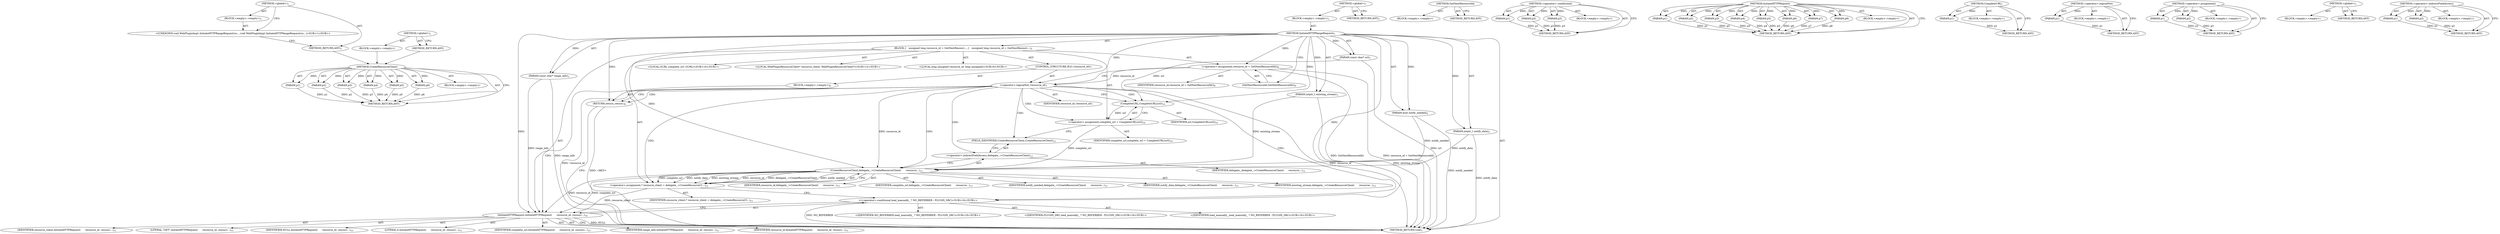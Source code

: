 digraph "&lt;global&gt;" {
vulnerable_100 [label=<(METHOD,CreateResourceClient)>];
vulnerable_101 [label=<(PARAM,p1)>];
vulnerable_102 [label=<(PARAM,p2)>];
vulnerable_103 [label=<(PARAM,p3)>];
vulnerable_104 [label=<(PARAM,p4)>];
vulnerable_105 [label=<(PARAM,p5)>];
vulnerable_106 [label=<(PARAM,p6)>];
vulnerable_107 [label=<(BLOCK,&lt;empty&gt;,&lt;empty&gt;)>];
vulnerable_108 [label=<(METHOD_RETURN,ANY)>];
vulnerable_6 [label=<(METHOD,&lt;global&gt;)<SUB>1</SUB>>];
vulnerable_7 [label=<(BLOCK,&lt;empty&gt;,&lt;empty&gt;)<SUB>1</SUB>>];
vulnerable_8 [label=<(METHOD,InitiateHTTPRangeRequest)<SUB>1</SUB>>];
vulnerable_9 [label=<(PARAM,const char* url)<SUB>1</SUB>>];
vulnerable_10 [label=<(PARAM,const char* range_info)<SUB>2</SUB>>];
vulnerable_11 [label=<(PARAM,intptr_t existing_stream)<SUB>3</SUB>>];
vulnerable_12 [label=<(PARAM,bool notify_needed)<SUB>4</SUB>>];
vulnerable_13 [label=<(PARAM,intptr_t notify_data)<SUB>5</SUB>>];
vulnerable_14 [label=<(BLOCK,{
   unsigned long resource_id = GetNextResourc...,{
   unsigned long resource_id = GetNextResourc...)<SUB>5</SUB>>];
vulnerable_15 [label="<(LOCAL,long unsigned resource_id: long unsigned)<SUB>6</SUB>>"];
vulnerable_16 [label=<(&lt;operator&gt;.assignment,resource_id = GetNextResourceId())<SUB>6</SUB>>];
vulnerable_17 [label=<(IDENTIFIER,resource_id,resource_id = GetNextResourceId())<SUB>6</SUB>>];
vulnerable_18 [label=<(GetNextResourceId,GetNextResourceId())<SUB>6</SUB>>];
vulnerable_19 [label=<(CONTROL_STRUCTURE,IF,if (!resource_id))<SUB>7</SUB>>];
vulnerable_20 [label=<(&lt;operator&gt;.logicalNot,!resource_id)<SUB>7</SUB>>];
vulnerable_21 [label=<(IDENTIFIER,resource_id,!resource_id)<SUB>7</SUB>>];
vulnerable_22 [label=<(BLOCK,&lt;empty&gt;,&lt;empty&gt;)<SUB>8</SUB>>];
vulnerable_23 [label=<(RETURN,return;,return;)<SUB>8</SUB>>];
vulnerable_24 [label="<(LOCAL,GURL complete_url: GURL)<SUB>10</SUB>>"];
vulnerable_25 [label=<(&lt;operator&gt;.assignment,complete_url = CompleteURL(url))<SUB>10</SUB>>];
vulnerable_26 [label=<(IDENTIFIER,complete_url,complete_url = CompleteURL(url))<SUB>10</SUB>>];
vulnerable_27 [label=<(CompleteURL,CompleteURL(url))<SUB>10</SUB>>];
vulnerable_28 [label=<(IDENTIFIER,url,CompleteURL(url))<SUB>10</SUB>>];
vulnerable_29 [label="<(LOCAL,WebPluginResourceClient* resource_client: WebPluginResourceClient*)<SUB>12</SUB>>"];
vulnerable_30 [label=<(&lt;operator&gt;.assignment,* resource_client = delegate_-&gt;CreateResourceCl...)<SUB>12</SUB>>];
vulnerable_31 [label=<(IDENTIFIER,resource_client,* resource_client = delegate_-&gt;CreateResourceCl...)<SUB>12</SUB>>];
vulnerable_32 [label=<(CreateResourceClient,delegate_-&gt;CreateResourceClient(
      resource...)<SUB>12</SUB>>];
vulnerable_33 [label=<(&lt;operator&gt;.indirectFieldAccess,delegate_-&gt;CreateResourceClient)<SUB>12</SUB>>];
vulnerable_34 [label=<(IDENTIFIER,delegate_,delegate_-&gt;CreateResourceClient(
      resource...)<SUB>12</SUB>>];
vulnerable_35 [label=<(FIELD_IDENTIFIER,CreateResourceClient,CreateResourceClient)<SUB>12</SUB>>];
vulnerable_36 [label=<(IDENTIFIER,resource_id,delegate_-&gt;CreateResourceClient(
      resource...)<SUB>13</SUB>>];
vulnerable_37 [label=<(IDENTIFIER,complete_url,delegate_-&gt;CreateResourceClient(
      resource...)<SUB>13</SUB>>];
vulnerable_38 [label=<(IDENTIFIER,notify_needed,delegate_-&gt;CreateResourceClient(
      resource...)<SUB>13</SUB>>];
vulnerable_39 [label=<(IDENTIFIER,notify_data,delegate_-&gt;CreateResourceClient(
      resource...)<SUB>13</SUB>>];
vulnerable_40 [label=<(IDENTIFIER,existing_stream,delegate_-&gt;CreateResourceClient(
      resource...)<SUB>13</SUB>>];
vulnerable_41 [label=<(InitiateHTTPRequest,InitiateHTTPRequest(
      resource_id, resourc...)<SUB>14</SUB>>];
vulnerable_42 [label=<(IDENTIFIER,resource_id,InitiateHTTPRequest(
      resource_id, resourc...)<SUB>15</SUB>>];
vulnerable_43 [label=<(IDENTIFIER,resource_client,InitiateHTTPRequest(
      resource_id, resourc...)<SUB>15</SUB>>];
vulnerable_44 [label=<(LITERAL,&quot;GET&quot;,InitiateHTTPRequest(
      resource_id, resourc...)<SUB>15</SUB>>];
vulnerable_45 [label=<(IDENTIFIER,NULL,InitiateHTTPRequest(
      resource_id, resourc...)<SUB>15</SUB>>];
vulnerable_46 [label=<(LITERAL,0,InitiateHTTPRequest(
      resource_id, resourc...)<SUB>15</SUB>>];
vulnerable_47 [label=<(IDENTIFIER,complete_url,InitiateHTTPRequest(
      resource_id, resourc...)<SUB>15</SUB>>];
vulnerable_48 [label=<(IDENTIFIER,range_info,InitiateHTTPRequest(
      resource_id, resourc...)<SUB>15</SUB>>];
vulnerable_49 [label="<(&lt;operator&gt;.conditional,load_manually_ ? NO_REFERRER : PLUGIN_SRC)<SUB>16</SUB>>"];
vulnerable_50 [label="<(IDENTIFIER,load_manually_,load_manually_ ? NO_REFERRER : PLUGIN_SRC)<SUB>16</SUB>>"];
vulnerable_51 [label="<(IDENTIFIER,NO_REFERRER,load_manually_ ? NO_REFERRER : PLUGIN_SRC)<SUB>16</SUB>>"];
vulnerable_52 [label="<(IDENTIFIER,PLUGIN_SRC,load_manually_ ? NO_REFERRER : PLUGIN_SRC)<SUB>16</SUB>>"];
vulnerable_53 [label=<(METHOD_RETURN,void)<SUB>1</SUB>>];
vulnerable_55 [label=<(METHOD_RETURN,ANY)<SUB>1</SUB>>];
vulnerable_89 [label=<(METHOD,GetNextResourceId)>];
vulnerable_90 [label=<(BLOCK,&lt;empty&gt;,&lt;empty&gt;)>];
vulnerable_91 [label=<(METHOD_RETURN,ANY)>];
vulnerable_125 [label=<(METHOD,&lt;operator&gt;.conditional)>];
vulnerable_126 [label=<(PARAM,p1)>];
vulnerable_127 [label=<(PARAM,p2)>];
vulnerable_128 [label=<(PARAM,p3)>];
vulnerable_129 [label=<(BLOCK,&lt;empty&gt;,&lt;empty&gt;)>];
vulnerable_130 [label=<(METHOD_RETURN,ANY)>];
vulnerable_114 [label=<(METHOD,InitiateHTTPRequest)>];
vulnerable_115 [label=<(PARAM,p1)>];
vulnerable_116 [label=<(PARAM,p2)>];
vulnerable_117 [label=<(PARAM,p3)>];
vulnerable_118 [label=<(PARAM,p4)>];
vulnerable_119 [label=<(PARAM,p5)>];
vulnerable_120 [label=<(PARAM,p6)>];
vulnerable_121 [label=<(PARAM,p7)>];
vulnerable_122 [label=<(PARAM,p8)>];
vulnerable_123 [label=<(BLOCK,&lt;empty&gt;,&lt;empty&gt;)>];
vulnerable_124 [label=<(METHOD_RETURN,ANY)>];
vulnerable_96 [label=<(METHOD,CompleteURL)>];
vulnerable_97 [label=<(PARAM,p1)>];
vulnerable_98 [label=<(BLOCK,&lt;empty&gt;,&lt;empty&gt;)>];
vulnerable_99 [label=<(METHOD_RETURN,ANY)>];
vulnerable_92 [label=<(METHOD,&lt;operator&gt;.logicalNot)>];
vulnerable_93 [label=<(PARAM,p1)>];
vulnerable_94 [label=<(BLOCK,&lt;empty&gt;,&lt;empty&gt;)>];
vulnerable_95 [label=<(METHOD_RETURN,ANY)>];
vulnerable_84 [label=<(METHOD,&lt;operator&gt;.assignment)>];
vulnerable_85 [label=<(PARAM,p1)>];
vulnerable_86 [label=<(PARAM,p2)>];
vulnerable_87 [label=<(BLOCK,&lt;empty&gt;,&lt;empty&gt;)>];
vulnerable_88 [label=<(METHOD_RETURN,ANY)>];
vulnerable_78 [label=<(METHOD,&lt;global&gt;)<SUB>1</SUB>>];
vulnerable_79 [label=<(BLOCK,&lt;empty&gt;,&lt;empty&gt;)>];
vulnerable_80 [label=<(METHOD_RETURN,ANY)>];
vulnerable_109 [label=<(METHOD,&lt;operator&gt;.indirectFieldAccess)>];
vulnerable_110 [label=<(PARAM,p1)>];
vulnerable_111 [label=<(PARAM,p2)>];
vulnerable_112 [label=<(BLOCK,&lt;empty&gt;,&lt;empty&gt;)>];
vulnerable_113 [label=<(METHOD_RETURN,ANY)>];
fixed_6 [label=<(METHOD,&lt;global&gt;)<SUB>1</SUB>>];
fixed_7 [label=<(BLOCK,&lt;empty&gt;,&lt;empty&gt;)<SUB>1</SUB>>];
fixed_8 [label="<(UNKNOWN,void WebPluginImpl::InitiateHTTPRangeRequest(co...,void WebPluginImpl::InitiateHTTPRangeRequest(co...)<SUB>1</SUB>>"];
fixed_9 [label=<(METHOD_RETURN,ANY)<SUB>1</SUB>>];
fixed_14 [label=<(METHOD,&lt;global&gt;)<SUB>1</SUB>>];
fixed_15 [label=<(BLOCK,&lt;empty&gt;,&lt;empty&gt;)>];
fixed_16 [label=<(METHOD_RETURN,ANY)>];
vulnerable_100 -> vulnerable_101  [key=0, label="AST: "];
vulnerable_100 -> vulnerable_101  [key=1, label="DDG: "];
vulnerable_100 -> vulnerable_107  [key=0, label="AST: "];
vulnerable_100 -> vulnerable_102  [key=0, label="AST: "];
vulnerable_100 -> vulnerable_102  [key=1, label="DDG: "];
vulnerable_100 -> vulnerable_108  [key=0, label="AST: "];
vulnerable_100 -> vulnerable_108  [key=1, label="CFG: "];
vulnerable_100 -> vulnerable_103  [key=0, label="AST: "];
vulnerable_100 -> vulnerable_103  [key=1, label="DDG: "];
vulnerable_100 -> vulnerable_104  [key=0, label="AST: "];
vulnerable_100 -> vulnerable_104  [key=1, label="DDG: "];
vulnerable_100 -> vulnerable_105  [key=0, label="AST: "];
vulnerable_100 -> vulnerable_105  [key=1, label="DDG: "];
vulnerable_100 -> vulnerable_106  [key=0, label="AST: "];
vulnerable_100 -> vulnerable_106  [key=1, label="DDG: "];
vulnerable_101 -> vulnerable_108  [key=0, label="DDG: p1"];
vulnerable_102 -> vulnerable_108  [key=0, label="DDG: p2"];
vulnerable_103 -> vulnerable_108  [key=0, label="DDG: p3"];
vulnerable_104 -> vulnerable_108  [key=0, label="DDG: p4"];
vulnerable_105 -> vulnerable_108  [key=0, label="DDG: p5"];
vulnerable_106 -> vulnerable_108  [key=0, label="DDG: p6"];
vulnerable_6 -> vulnerable_7  [key=0, label="AST: "];
vulnerable_6 -> vulnerable_55  [key=0, label="AST: "];
vulnerable_6 -> vulnerable_55  [key=1, label="CFG: "];
vulnerable_7 -> vulnerable_8  [key=0, label="AST: "];
vulnerable_8 -> vulnerable_9  [key=0, label="AST: "];
vulnerable_8 -> vulnerable_9  [key=1, label="DDG: "];
vulnerable_8 -> vulnerable_10  [key=0, label="AST: "];
vulnerable_8 -> vulnerable_10  [key=1, label="DDG: "];
vulnerable_8 -> vulnerable_11  [key=0, label="AST: "];
vulnerable_8 -> vulnerable_11  [key=1, label="DDG: "];
vulnerable_8 -> vulnerable_12  [key=0, label="AST: "];
vulnerable_8 -> vulnerable_12  [key=1, label="DDG: "];
vulnerable_8 -> vulnerable_13  [key=0, label="AST: "];
vulnerable_8 -> vulnerable_13  [key=1, label="DDG: "];
vulnerable_8 -> vulnerable_14  [key=0, label="AST: "];
vulnerable_8 -> vulnerable_53  [key=0, label="AST: "];
vulnerable_8 -> vulnerable_18  [key=0, label="CFG: "];
vulnerable_8 -> vulnerable_16  [key=0, label="DDG: "];
vulnerable_8 -> vulnerable_41  [key=0, label="DDG: "];
vulnerable_8 -> vulnerable_20  [key=0, label="DDG: "];
vulnerable_8 -> vulnerable_23  [key=0, label="DDG: "];
vulnerable_8 -> vulnerable_27  [key=0, label="DDG: "];
vulnerable_8 -> vulnerable_32  [key=0, label="DDG: "];
vulnerable_8 -> vulnerable_49  [key=0, label="DDG: "];
vulnerable_9 -> vulnerable_53  [key=0, label="DDG: url"];
vulnerable_9 -> vulnerable_27  [key=0, label="DDG: url"];
vulnerable_10 -> vulnerable_53  [key=0, label="DDG: range_info"];
vulnerable_10 -> vulnerable_41  [key=0, label="DDG: range_info"];
vulnerable_11 -> vulnerable_53  [key=0, label="DDG: existing_stream"];
vulnerable_11 -> vulnerable_32  [key=0, label="DDG: existing_stream"];
vulnerable_12 -> vulnerable_53  [key=0, label="DDG: notify_needed"];
vulnerable_12 -> vulnerable_32  [key=0, label="DDG: notify_needed"];
vulnerable_13 -> vulnerable_53  [key=0, label="DDG: notify_data"];
vulnerable_13 -> vulnerable_32  [key=0, label="DDG: notify_data"];
vulnerable_14 -> vulnerable_15  [key=0, label="AST: "];
vulnerable_14 -> vulnerable_16  [key=0, label="AST: "];
vulnerable_14 -> vulnerable_19  [key=0, label="AST: "];
vulnerable_14 -> vulnerable_24  [key=0, label="AST: "];
vulnerable_14 -> vulnerable_25  [key=0, label="AST: "];
vulnerable_14 -> vulnerable_29  [key=0, label="AST: "];
vulnerable_14 -> vulnerable_30  [key=0, label="AST: "];
vulnerable_14 -> vulnerable_41  [key=0, label="AST: "];
vulnerable_16 -> vulnerable_17  [key=0, label="AST: "];
vulnerable_16 -> vulnerable_18  [key=0, label="AST: "];
vulnerable_16 -> vulnerable_20  [key=0, label="CFG: "];
vulnerable_16 -> vulnerable_20  [key=1, label="DDG: resource_id"];
vulnerable_16 -> vulnerable_53  [key=0, label="DDG: GetNextResourceId()"];
vulnerable_16 -> vulnerable_53  [key=1, label="DDG: resource_id = GetNextResourceId()"];
vulnerable_18 -> vulnerable_16  [key=0, label="CFG: "];
vulnerable_19 -> vulnerable_20  [key=0, label="AST: "];
vulnerable_19 -> vulnerable_22  [key=0, label="AST: "];
vulnerable_20 -> vulnerable_21  [key=0, label="AST: "];
vulnerable_20 -> vulnerable_23  [key=0, label="CFG: "];
vulnerable_20 -> vulnerable_23  [key=1, label="CDG: "];
vulnerable_20 -> vulnerable_27  [key=0, label="CFG: "];
vulnerable_20 -> vulnerable_27  [key=1, label="CDG: "];
vulnerable_20 -> vulnerable_53  [key=0, label="DDG: resource_id"];
vulnerable_20 -> vulnerable_53  [key=1, label="DDG: !resource_id"];
vulnerable_20 -> vulnerable_32  [key=0, label="DDG: resource_id"];
vulnerable_20 -> vulnerable_32  [key=1, label="CDG: "];
vulnerable_20 -> vulnerable_30  [key=0, label="CDG: "];
vulnerable_20 -> vulnerable_49  [key=0, label="CDG: "];
vulnerable_20 -> vulnerable_33  [key=0, label="CDG: "];
vulnerable_20 -> vulnerable_25  [key=0, label="CDG: "];
vulnerable_20 -> vulnerable_41  [key=0, label="CDG: "];
vulnerable_20 -> vulnerable_35  [key=0, label="CDG: "];
vulnerable_22 -> vulnerable_23  [key=0, label="AST: "];
vulnerable_23 -> vulnerable_53  [key=0, label="CFG: "];
vulnerable_23 -> vulnerable_53  [key=1, label="DDG: &lt;RET&gt;"];
vulnerable_25 -> vulnerable_26  [key=0, label="AST: "];
vulnerable_25 -> vulnerable_27  [key=0, label="AST: "];
vulnerable_25 -> vulnerable_35  [key=0, label="CFG: "];
vulnerable_25 -> vulnerable_32  [key=0, label="DDG: complete_url"];
vulnerable_27 -> vulnerable_28  [key=0, label="AST: "];
vulnerable_27 -> vulnerable_25  [key=0, label="CFG: "];
vulnerable_27 -> vulnerable_25  [key=1, label="DDG: url"];
vulnerable_30 -> vulnerable_31  [key=0, label="AST: "];
vulnerable_30 -> vulnerable_32  [key=0, label="AST: "];
vulnerable_30 -> vulnerable_49  [key=0, label="CFG: "];
vulnerable_30 -> vulnerable_41  [key=0, label="DDG: resource_client"];
vulnerable_32 -> vulnerable_33  [key=0, label="AST: "];
vulnerable_32 -> vulnerable_36  [key=0, label="AST: "];
vulnerable_32 -> vulnerable_37  [key=0, label="AST: "];
vulnerable_32 -> vulnerable_38  [key=0, label="AST: "];
vulnerable_32 -> vulnerable_39  [key=0, label="AST: "];
vulnerable_32 -> vulnerable_40  [key=0, label="AST: "];
vulnerable_32 -> vulnerable_30  [key=0, label="CFG: "];
vulnerable_32 -> vulnerable_30  [key=1, label="DDG: complete_url"];
vulnerable_32 -> vulnerable_30  [key=2, label="DDG: notify_data"];
vulnerable_32 -> vulnerable_30  [key=3, label="DDG: existing_stream"];
vulnerable_32 -> vulnerable_30  [key=4, label="DDG: resource_id"];
vulnerable_32 -> vulnerable_30  [key=5, label="DDG: delegate_-&gt;CreateResourceClient"];
vulnerable_32 -> vulnerable_30  [key=6, label="DDG: notify_needed"];
vulnerable_32 -> vulnerable_41  [key=0, label="DDG: resource_id"];
vulnerable_32 -> vulnerable_41  [key=1, label="DDG: complete_url"];
vulnerable_33 -> vulnerable_34  [key=0, label="AST: "];
vulnerable_33 -> vulnerable_35  [key=0, label="AST: "];
vulnerable_33 -> vulnerable_32  [key=0, label="CFG: "];
vulnerable_35 -> vulnerable_33  [key=0, label="CFG: "];
vulnerable_41 -> vulnerable_42  [key=0, label="AST: "];
vulnerable_41 -> vulnerable_43  [key=0, label="AST: "];
vulnerable_41 -> vulnerable_44  [key=0, label="AST: "];
vulnerable_41 -> vulnerable_45  [key=0, label="AST: "];
vulnerable_41 -> vulnerable_46  [key=0, label="AST: "];
vulnerable_41 -> vulnerable_47  [key=0, label="AST: "];
vulnerable_41 -> vulnerable_48  [key=0, label="AST: "];
vulnerable_41 -> vulnerable_49  [key=0, label="AST: "];
vulnerable_41 -> vulnerable_53  [key=0, label="CFG: "];
vulnerable_41 -> vulnerable_53  [key=1, label="DDG: NULL"];
vulnerable_49 -> vulnerable_50  [key=0, label="AST: "];
vulnerable_49 -> vulnerable_51  [key=0, label="AST: "];
vulnerable_49 -> vulnerable_52  [key=0, label="AST: "];
vulnerable_49 -> vulnerable_41  [key=0, label="CFG: "];
vulnerable_49 -> vulnerable_53  [key=0, label="DDG: NO_REFERRER"];
vulnerable_89 -> vulnerable_90  [key=0, label="AST: "];
vulnerable_89 -> vulnerable_91  [key=0, label="AST: "];
vulnerable_89 -> vulnerable_91  [key=1, label="CFG: "];
vulnerable_125 -> vulnerable_126  [key=0, label="AST: "];
vulnerable_125 -> vulnerable_126  [key=1, label="DDG: "];
vulnerable_125 -> vulnerable_129  [key=0, label="AST: "];
vulnerable_125 -> vulnerable_127  [key=0, label="AST: "];
vulnerable_125 -> vulnerable_127  [key=1, label="DDG: "];
vulnerable_125 -> vulnerable_130  [key=0, label="AST: "];
vulnerable_125 -> vulnerable_130  [key=1, label="CFG: "];
vulnerable_125 -> vulnerable_128  [key=0, label="AST: "];
vulnerable_125 -> vulnerable_128  [key=1, label="DDG: "];
vulnerable_126 -> vulnerable_130  [key=0, label="DDG: p1"];
vulnerable_127 -> vulnerable_130  [key=0, label="DDG: p2"];
vulnerable_128 -> vulnerable_130  [key=0, label="DDG: p3"];
vulnerable_114 -> vulnerable_115  [key=0, label="AST: "];
vulnerable_114 -> vulnerable_115  [key=1, label="DDG: "];
vulnerable_114 -> vulnerable_123  [key=0, label="AST: "];
vulnerable_114 -> vulnerable_116  [key=0, label="AST: "];
vulnerable_114 -> vulnerable_116  [key=1, label="DDG: "];
vulnerable_114 -> vulnerable_124  [key=0, label="AST: "];
vulnerable_114 -> vulnerable_124  [key=1, label="CFG: "];
vulnerable_114 -> vulnerable_117  [key=0, label="AST: "];
vulnerable_114 -> vulnerable_117  [key=1, label="DDG: "];
vulnerable_114 -> vulnerable_118  [key=0, label="AST: "];
vulnerable_114 -> vulnerable_118  [key=1, label="DDG: "];
vulnerable_114 -> vulnerable_119  [key=0, label="AST: "];
vulnerable_114 -> vulnerable_119  [key=1, label="DDG: "];
vulnerable_114 -> vulnerable_120  [key=0, label="AST: "];
vulnerable_114 -> vulnerable_120  [key=1, label="DDG: "];
vulnerable_114 -> vulnerable_121  [key=0, label="AST: "];
vulnerable_114 -> vulnerable_121  [key=1, label="DDG: "];
vulnerable_114 -> vulnerable_122  [key=0, label="AST: "];
vulnerable_114 -> vulnerable_122  [key=1, label="DDG: "];
vulnerable_115 -> vulnerable_124  [key=0, label="DDG: p1"];
vulnerable_116 -> vulnerable_124  [key=0, label="DDG: p2"];
vulnerable_117 -> vulnerable_124  [key=0, label="DDG: p3"];
vulnerable_118 -> vulnerable_124  [key=0, label="DDG: p4"];
vulnerable_119 -> vulnerable_124  [key=0, label="DDG: p5"];
vulnerable_120 -> vulnerable_124  [key=0, label="DDG: p6"];
vulnerable_121 -> vulnerable_124  [key=0, label="DDG: p7"];
vulnerable_122 -> vulnerable_124  [key=0, label="DDG: p8"];
vulnerable_96 -> vulnerable_97  [key=0, label="AST: "];
vulnerable_96 -> vulnerable_97  [key=1, label="DDG: "];
vulnerable_96 -> vulnerable_98  [key=0, label="AST: "];
vulnerable_96 -> vulnerable_99  [key=0, label="AST: "];
vulnerable_96 -> vulnerable_99  [key=1, label="CFG: "];
vulnerable_97 -> vulnerable_99  [key=0, label="DDG: p1"];
vulnerable_92 -> vulnerable_93  [key=0, label="AST: "];
vulnerable_92 -> vulnerable_93  [key=1, label="DDG: "];
vulnerable_92 -> vulnerable_94  [key=0, label="AST: "];
vulnerable_92 -> vulnerable_95  [key=0, label="AST: "];
vulnerable_92 -> vulnerable_95  [key=1, label="CFG: "];
vulnerable_93 -> vulnerable_95  [key=0, label="DDG: p1"];
vulnerable_84 -> vulnerable_85  [key=0, label="AST: "];
vulnerable_84 -> vulnerable_85  [key=1, label="DDG: "];
vulnerable_84 -> vulnerable_87  [key=0, label="AST: "];
vulnerable_84 -> vulnerable_86  [key=0, label="AST: "];
vulnerable_84 -> vulnerable_86  [key=1, label="DDG: "];
vulnerable_84 -> vulnerable_88  [key=0, label="AST: "];
vulnerable_84 -> vulnerable_88  [key=1, label="CFG: "];
vulnerable_85 -> vulnerable_88  [key=0, label="DDG: p1"];
vulnerable_86 -> vulnerable_88  [key=0, label="DDG: p2"];
vulnerable_78 -> vulnerable_79  [key=0, label="AST: "];
vulnerable_78 -> vulnerable_80  [key=0, label="AST: "];
vulnerable_78 -> vulnerable_80  [key=1, label="CFG: "];
vulnerable_109 -> vulnerable_110  [key=0, label="AST: "];
vulnerable_109 -> vulnerable_110  [key=1, label="DDG: "];
vulnerable_109 -> vulnerable_112  [key=0, label="AST: "];
vulnerable_109 -> vulnerable_111  [key=0, label="AST: "];
vulnerable_109 -> vulnerable_111  [key=1, label="DDG: "];
vulnerable_109 -> vulnerable_113  [key=0, label="AST: "];
vulnerable_109 -> vulnerable_113  [key=1, label="CFG: "];
vulnerable_110 -> vulnerable_113  [key=0, label="DDG: p1"];
vulnerable_111 -> vulnerable_113  [key=0, label="DDG: p2"];
fixed_6 -> fixed_7  [key=0, label="AST: "];
fixed_6 -> fixed_9  [key=0, label="AST: "];
fixed_6 -> fixed_8  [key=0, label="CFG: "];
fixed_7 -> fixed_8  [key=0, label="AST: "];
fixed_8 -> fixed_9  [key=0, label="CFG: "];
fixed_9 -> vulnerable_100  [key=0];
fixed_14 -> fixed_15  [key=0, label="AST: "];
fixed_14 -> fixed_16  [key=0, label="AST: "];
fixed_14 -> fixed_16  [key=1, label="CFG: "];
fixed_15 -> vulnerable_100  [key=0];
fixed_16 -> vulnerable_100  [key=0];
}
